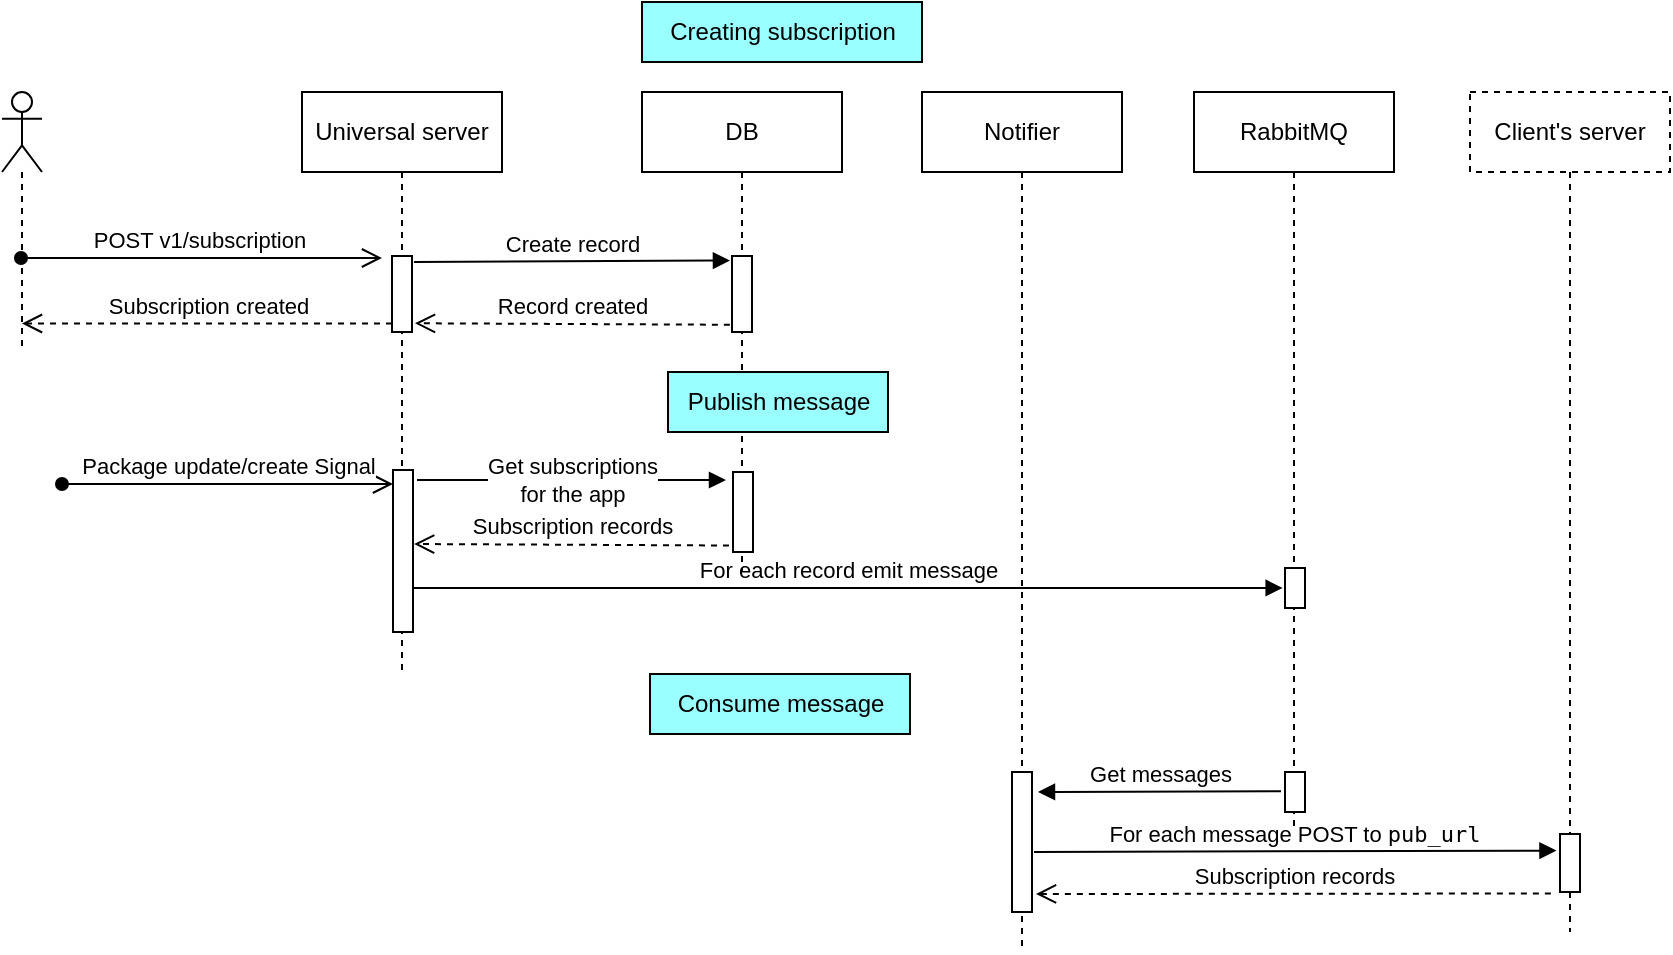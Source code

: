 <mxfile version="20.2.3" type="device"><diagram id="4IcWUepvaZsH16-VIclZ" name="Page-1"><mxGraphModel dx="1113" dy="853" grid="1" gridSize="10" guides="1" tooltips="1" connect="1" arrows="1" fold="1" page="1" pageScale="1" pageWidth="1654" pageHeight="1169" math="0" shadow="0"><root><mxCell id="0"/><mxCell id="1" parent="0"/><mxCell id="3sMU4CYJCgzs0tLPcaa2-23" value="Creating subscription" style="text;html=1;align=center;verticalAlign=middle;resizable=0;points=[];autosize=1;rounded=0;strokeColor=#000000;fillColor=#99FFFF;" parent="1" vertex="1"><mxGeometry x="330" y="15" width="140" height="30" as="geometry"/></mxCell><mxCell id="3sMU4CYJCgzs0tLPcaa2-41" value="Universal server" style="shape=umlLifeline;perimeter=lifelinePerimeter;whiteSpace=wrap;html=1;container=1;collapsible=0;recursiveResize=0;outlineConnect=0;" parent="1" vertex="1"><mxGeometry x="160" y="60" width="100" height="290" as="geometry"/></mxCell><mxCell id="3sMU4CYJCgzs0tLPcaa2-65" value="" style="html=1;points=[];perimeter=orthogonalPerimeter;" parent="3sMU4CYJCgzs0tLPcaa2-41" vertex="1"><mxGeometry x="45" y="82" width="10" height="38" as="geometry"/></mxCell><mxCell id="3sMU4CYJCgzs0tLPcaa2-79" value="" style="html=1;points=[];perimeter=orthogonalPerimeter;" parent="3sMU4CYJCgzs0tLPcaa2-41" vertex="1"><mxGeometry x="45.5" y="189" width="10" height="81" as="geometry"/></mxCell><mxCell id="GtHgWI5cKCkGSbcywgel-6" value="Subscription created" style="html=1;verticalAlign=bottom;endArrow=open;dashed=1;endSize=8;exitX=0;exitY=0.9;exitDx=0;exitDy=0;exitPerimeter=0;" edge="1" parent="3sMU4CYJCgzs0tLPcaa2-41" target="3sMU4CYJCgzs0tLPcaa2-45"><mxGeometry relative="1" as="geometry"><mxPoint x="45.0" y="115.75" as="sourcePoint"/><mxPoint x="-112.43" y="115" as="targetPoint"/><Array as="points"/></mxGeometry></mxCell><mxCell id="GtHgWI5cKCkGSbcywgel-11" value="For each record emit message" style="html=1;verticalAlign=bottom;endArrow=block;entryX=-0.117;entryY=0.499;entryDx=0;entryDy=0;entryPerimeter=0;" edge="1" parent="3sMU4CYJCgzs0tLPcaa2-41" target="GtHgWI5cKCkGSbcywgel-3"><mxGeometry relative="1" as="geometry"><mxPoint x="55.5" y="248" as="sourcePoint"/><mxPoint x="510" y="248" as="targetPoint"/></mxGeometry></mxCell><mxCell id="3sMU4CYJCgzs0tLPcaa2-42" value="DB" style="shape=umlLifeline;perimeter=lifelinePerimeter;whiteSpace=wrap;html=1;container=1;collapsible=0;recursiveResize=0;outlineConnect=0;" parent="1" vertex="1"><mxGeometry x="330" y="60" width="100" height="240" as="geometry"/></mxCell><mxCell id="3sMU4CYJCgzs0tLPcaa2-43" value="" style="html=1;points=[];perimeter=orthogonalPerimeter;" parent="3sMU4CYJCgzs0tLPcaa2-42" vertex="1"><mxGeometry x="45" y="82" width="10" height="38" as="geometry"/></mxCell><mxCell id="GtHgWI5cKCkGSbcywgel-5" value="Record created" style="html=1;verticalAlign=bottom;endArrow=open;dashed=1;endSize=8;exitX=0;exitY=0.9;exitDx=0;exitDy=0;exitPerimeter=0;entryX=1.15;entryY=0.885;entryDx=0;entryDy=0;entryPerimeter=0;" edge="1" parent="3sMU4CYJCgzs0tLPcaa2-42" target="3sMU4CYJCgzs0tLPcaa2-65"><mxGeometry relative="1" as="geometry"><mxPoint x="43.93" y="116.38" as="sourcePoint"/><mxPoint x="-85.0" y="116.0" as="targetPoint"/><Array as="points"/></mxGeometry></mxCell><mxCell id="GtHgWI5cKCkGSbcywgel-9" value="" style="html=1;points=[];perimeter=orthogonalPerimeter;" vertex="1" parent="3sMU4CYJCgzs0tLPcaa2-42"><mxGeometry x="45.5" y="190" width="10" height="40" as="geometry"/></mxCell><mxCell id="3sMU4CYJCgzs0tLPcaa2-45" value="" style="shape=umlLifeline;participant=umlActor;perimeter=lifelinePerimeter;whiteSpace=wrap;html=1;container=1;collapsible=0;recursiveResize=0;verticalAlign=top;spacingTop=36;outlineConnect=0;" parent="1" vertex="1"><mxGeometry x="10" y="60" width="20" height="130" as="geometry"/></mxCell><mxCell id="3sMU4CYJCgzs0tLPcaa2-53" value="POST v1/subscription&amp;nbsp;" style="html=1;verticalAlign=bottom;startArrow=oval;startFill=1;endArrow=open;startSize=6;endSize=8;" parent="1" edge="1"><mxGeometry width="80" relative="1" as="geometry"><mxPoint x="19.5" y="143" as="sourcePoint"/><mxPoint x="200" y="143" as="targetPoint"/></mxGeometry></mxCell><mxCell id="3sMU4CYJCgzs0tLPcaa2-55" value="Notifier" style="shape=umlLifeline;perimeter=lifelinePerimeter;whiteSpace=wrap;html=1;container=1;collapsible=0;recursiveResize=0;outlineConnect=0;" parent="1" vertex="1"><mxGeometry x="470" y="60" width="100" height="430" as="geometry"/></mxCell><mxCell id="GtHgWI5cKCkGSbcywgel-15" value="" style="html=1;points=[];perimeter=orthogonalPerimeter;" vertex="1" parent="3sMU4CYJCgzs0tLPcaa2-55"><mxGeometry x="45" y="340" width="10" height="70" as="geometry"/></mxCell><mxCell id="GtHgWI5cKCkGSbcywgel-19" value="For each message POST to&amp;nbsp;&lt;code&gt;pub_url&lt;/code&gt;" style="html=1;verticalAlign=bottom;endArrow=block;entryX=-0.277;entryY=0.286;entryDx=0;entryDy=0;entryPerimeter=0;" edge="1" parent="3sMU4CYJCgzs0tLPcaa2-55"><mxGeometry relative="1" as="geometry"><mxPoint x="56" y="380.0" as="sourcePoint"/><mxPoint x="317.23" y="379.294" as="targetPoint"/></mxGeometry></mxCell><mxCell id="3sMU4CYJCgzs0tLPcaa2-58" value="Create record" style="html=1;verticalAlign=bottom;endArrow=block;entryX=-0.102;entryY=0.059;entryDx=0;entryDy=0;entryPerimeter=0;" parent="1" target="3sMU4CYJCgzs0tLPcaa2-43" edge="1"><mxGeometry relative="1" as="geometry"><mxPoint x="216" y="145" as="sourcePoint"/><mxPoint x="371" y="145" as="targetPoint"/></mxGeometry></mxCell><mxCell id="3sMU4CYJCgzs0tLPcaa2-84" value="Get subscriptions &lt;br&gt;for the app" style="html=1;verticalAlign=middle;endArrow=block;" parent="1" edge="1"><mxGeometry relative="1" as="geometry"><mxPoint x="217.5" y="254" as="sourcePoint"/><mxPoint x="372" y="254" as="targetPoint"/></mxGeometry></mxCell><mxCell id="GtHgWI5cKCkGSbcywgel-1" value="RabbitMQ" style="shape=umlLifeline;perimeter=lifelinePerimeter;whiteSpace=wrap;html=1;container=1;collapsible=0;recursiveResize=0;outlineConnect=0;" vertex="1" parent="1"><mxGeometry x="606" y="60" width="100" height="370" as="geometry"/></mxCell><mxCell id="GtHgWI5cKCkGSbcywgel-3" value="" style="html=1;points=[];perimeter=orthogonalPerimeter;" vertex="1" parent="GtHgWI5cKCkGSbcywgel-1"><mxGeometry x="45.5" y="238" width="10" height="20" as="geometry"/></mxCell><mxCell id="GtHgWI5cKCkGSbcywgel-16" value="" style="html=1;points=[];perimeter=orthogonalPerimeter;" vertex="1" parent="GtHgWI5cKCkGSbcywgel-1"><mxGeometry x="45.5" y="340" width="10" height="20" as="geometry"/></mxCell><mxCell id="GtHgWI5cKCkGSbcywgel-17" value="Get messages" style="html=1;verticalAlign=bottom;endArrow=block;" edge="1" parent="GtHgWI5cKCkGSbcywgel-1"><mxGeometry relative="1" as="geometry"><mxPoint x="43.5" y="349.62" as="sourcePoint"/><mxPoint x="-78" y="350" as="targetPoint"/></mxGeometry></mxCell><mxCell id="GtHgWI5cKCkGSbcywgel-7" value="Publish message" style="text;html=1;align=center;verticalAlign=middle;resizable=0;points=[];autosize=1;rounded=0;strokeColor=#000000;fillColor=#99FFFF;" vertex="1" parent="1"><mxGeometry x="343" y="200" width="110" height="30" as="geometry"/></mxCell><mxCell id="GtHgWI5cKCkGSbcywgel-8" value="Consume message" style="text;html=1;align=center;verticalAlign=middle;resizable=0;points=[];autosize=1;rounded=0;strokeColor=#000000;fillColor=#99FFFF;" vertex="1" parent="1"><mxGeometry x="334" y="351" width="130" height="30" as="geometry"/></mxCell><mxCell id="GtHgWI5cKCkGSbcywgel-10" value="Subscription records" style="html=1;verticalAlign=bottom;endArrow=open;dashed=1;endSize=8;exitX=0;exitY=0.9;exitDx=0;exitDy=0;exitPerimeter=0;entryX=1.15;entryY=0.885;entryDx=0;entryDy=0;entryPerimeter=0;" edge="1" parent="1"><mxGeometry relative="1" as="geometry"><mxPoint x="373.5" y="286.75" as="sourcePoint"/><mxPoint x="216.07" y="286" as="targetPoint"/><Array as="points"/></mxGeometry></mxCell><mxCell id="GtHgWI5cKCkGSbcywgel-12" value="Client's server" style="shape=umlLifeline;perimeter=lifelinePerimeter;whiteSpace=wrap;html=1;container=1;collapsible=0;recursiveResize=0;outlineConnect=0;dashed=1;" vertex="1" parent="1"><mxGeometry x="744" y="60" width="100" height="420" as="geometry"/></mxCell><mxCell id="GtHgWI5cKCkGSbcywgel-18" value="" style="html=1;points=[];perimeter=orthogonalPerimeter;" vertex="1" parent="GtHgWI5cKCkGSbcywgel-12"><mxGeometry x="45" y="371" width="10" height="29" as="geometry"/></mxCell><mxCell id="GtHgWI5cKCkGSbcywgel-20" value="Subscription records" style="html=1;verticalAlign=bottom;endArrow=open;dashed=1;endSize=8;exitX=0;exitY=0.9;exitDx=0;exitDy=0;exitPerimeter=0;" edge="1" parent="1"><mxGeometry relative="1" as="geometry"><mxPoint x="784.43" y="460.75" as="sourcePoint"/><mxPoint x="527" y="461" as="targetPoint"/><Array as="points"/></mxGeometry></mxCell><mxCell id="GtHgWI5cKCkGSbcywgel-21" value="Package update/create Signal" style="html=1;verticalAlign=bottom;startArrow=oval;startFill=1;endArrow=open;startSize=6;endSize=8;" edge="1" parent="1"><mxGeometry width="80" relative="1" as="geometry"><mxPoint x="40" y="256" as="sourcePoint"/><mxPoint x="205.5" y="256" as="targetPoint"/></mxGeometry></mxCell></root></mxGraphModel></diagram></mxfile>